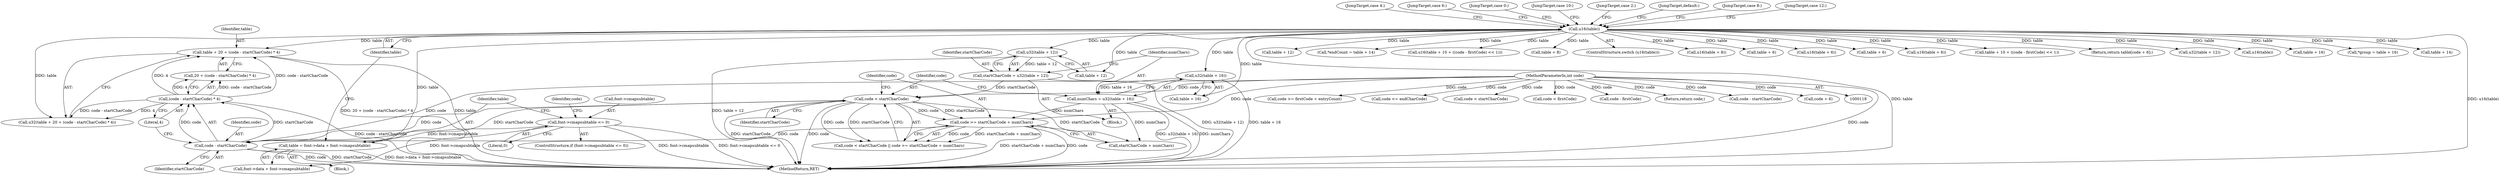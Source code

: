 digraph "0_ghostscript_961b10cdd71403072fb99401a45f3bef6ce53626@pointer" {
"1000374" [label="(Call,table + 20 + (code - startCharCode) * 4)"];
"1000141" [label="(Call,u16(table))"];
"1000131" [label="(Call,table = font->data + font->cmapsubtable)"];
"1000124" [label="(Call,font->cmapsubtable <= 0)"];
"1000378" [label="(Call,(code - startCharCode) * 4)"];
"1000379" [label="(Call,code - startCharCode)"];
"1000365" [label="(Call,code >= startCharCode + numChars)"];
"1000362" [label="(Call,code < startCharCode)"];
"1000120" [label="(MethodParameterIn,int code)"];
"1000347" [label="(Call,startCharCode = u32(table + 12))"];
"1000349" [label="(Call,u32(table + 12))"];
"1000354" [label="(Call,numChars = u32(table + 16))"];
"1000356" [label="(Call,u32(table + 16))"];
"1000151" [label="(JumpTarget,case 4:)"];
"1000389" [label="(Call,table + 12)"];
"1000326" [label="(Call,code >= firstCode + entryCount)"];
"1000141" [label="(Call,u16(table))"];
"1000142" [label="(Identifier,table)"];
"1000161" [label="(Call,*endCount = table + 14)"];
"1000350" [label="(Call,table + 12)"];
"1000365" [label="(Call,code >= startCharCode + numChars)"];
"1000305" [label="(JumpTarget,case 6:)"];
"1000379" [label="(Call,code - startCharCode)"];
"1000437" [label="(Call,code <= endCharCode)"];
"1000334" [label="(Call,u16(table + 10 + ((code - firstCode) << 1)))"];
"1000128" [label="(Literal,0)"];
"1000364" [label="(Identifier,startCharCode)"];
"1000318" [label="(Call,table + 8)"];
"1000375" [label="(Identifier,table)"];
"1000362" [label="(Call,code < startCharCode)"];
"1000345" [label="(Block,)"];
"1000367" [label="(Call,startCharCode + numChars)"];
"1000133" [label="(Call,font->data + font->cmapsubtable)"];
"1000878" [label="(MethodReturn,RET)"];
"1000121" [label="(Block,)"];
"1000140" [label="(ControlStructure,switch (u16(table)))"];
"1000144" [label="(JumpTarget,case 0:)"];
"1000131" [label="(Call,table = font->data + font->cmapsubtable)"];
"1000380" [label="(Identifier,code)"];
"1000120" [label="(MethodParameterIn,int code)"];
"1000431" [label="(Call,code < startCharCode)"];
"1000130" [label="(Identifier,code)"];
"1000374" [label="(Call,table + 20 + (code - startCharCode) * 4)"];
"1000378" [label="(Call,(code - startCharCode) * 4)"];
"1000323" [label="(Call,code < firstCode)"];
"1000340" [label="(Call,code - firstCode)"];
"1000317" [label="(Call,u16(table + 8))"];
"1000355" [label="(Identifier,numChars)"];
"1000382" [label="(Literal,4)"];
"1000311" [label="(Call,table + 6)"];
"1000363" [label="(Identifier,code)"];
"1000156" [label="(Call,u16(table + 6))"];
"1000157" [label="(Call,table + 6)"];
"1000125" [label="(Call,font->cmapsubtable)"];
"1000373" [label="(Call,u32(table + 20 + (code - startCharCode) * 4))"];
"1000310" [label="(Call,u16(table + 6))"];
"1000335" [label="(Call,table + 10 + ((code - firstCode) << 1))"];
"1000349" [label="(Call,u32(table + 12))"];
"1000344" [label="(JumpTarget,case 10:)"];
"1000347" [label="(Call,startCharCode = u32(table + 12))"];
"1000361" [label="(Call,code < startCharCode || code >= startCharCode + numChars)"];
"1000376" [label="(Call,20 + (code - startCharCode) * 4)"];
"1000451" [label="(JumpTarget,case 2:)"];
"1000145" [label="(Return,return table[code + 6];)"];
"1000388" [label="(Call,u32(table + 12))"];
"1000132" [label="(Identifier,table)"];
"1000453" [label="(JumpTarget,default:)"];
"1000357" [label="(Call,table + 16)"];
"1000456" [label="(Call,u16(table))"];
"1000123" [label="(ControlStructure,if (font->cmapsubtable <= 0))"];
"1000124" [label="(Call,font->cmapsubtable <= 0)"];
"1000348" [label="(Identifier,startCharCode)"];
"1000129" [label="(Return,return code;)"];
"1000443" [label="(Call,code - startCharCode)"];
"1000366" [label="(Identifier,code)"];
"1000452" [label="(JumpTarget,case 8:)"];
"1000395" [label="(Call,table + 16)"];
"1000393" [label="(Call,*group = table + 16)"];
"1000163" [label="(Call,table + 14)"];
"1000381" [label="(Identifier,startCharCode)"];
"1000354" [label="(Call,numChars = u32(table + 16))"];
"1000148" [label="(Call,code + 6)"];
"1000356" [label="(Call,u32(table + 16))"];
"1000383" [label="(JumpTarget,case 12:)"];
"1000374" -> "1000373"  [label="AST: "];
"1000374" -> "1000376"  [label="CFG: "];
"1000375" -> "1000374"  [label="AST: "];
"1000376" -> "1000374"  [label="AST: "];
"1000373" -> "1000374"  [label="CFG: "];
"1000374" -> "1000878"  [label="DDG: 20 + (code - startCharCode) * 4"];
"1000374" -> "1000878"  [label="DDG: table"];
"1000141" -> "1000374"  [label="DDG: table"];
"1000378" -> "1000374"  [label="DDG: code - startCharCode"];
"1000378" -> "1000374"  [label="DDG: 4"];
"1000141" -> "1000140"  [label="AST: "];
"1000141" -> "1000142"  [label="CFG: "];
"1000142" -> "1000141"  [label="AST: "];
"1000144" -> "1000141"  [label="CFG: "];
"1000151" -> "1000141"  [label="CFG: "];
"1000305" -> "1000141"  [label="CFG: "];
"1000344" -> "1000141"  [label="CFG: "];
"1000383" -> "1000141"  [label="CFG: "];
"1000451" -> "1000141"  [label="CFG: "];
"1000452" -> "1000141"  [label="CFG: "];
"1000453" -> "1000141"  [label="CFG: "];
"1000141" -> "1000878"  [label="DDG: table"];
"1000141" -> "1000878"  [label="DDG: u16(table)"];
"1000131" -> "1000141"  [label="DDG: table"];
"1000141" -> "1000145"  [label="DDG: table"];
"1000141" -> "1000156"  [label="DDG: table"];
"1000141" -> "1000157"  [label="DDG: table"];
"1000141" -> "1000161"  [label="DDG: table"];
"1000141" -> "1000163"  [label="DDG: table"];
"1000141" -> "1000310"  [label="DDG: table"];
"1000141" -> "1000311"  [label="DDG: table"];
"1000141" -> "1000317"  [label="DDG: table"];
"1000141" -> "1000318"  [label="DDG: table"];
"1000141" -> "1000334"  [label="DDG: table"];
"1000141" -> "1000335"  [label="DDG: table"];
"1000141" -> "1000349"  [label="DDG: table"];
"1000141" -> "1000350"  [label="DDG: table"];
"1000141" -> "1000356"  [label="DDG: table"];
"1000141" -> "1000357"  [label="DDG: table"];
"1000141" -> "1000373"  [label="DDG: table"];
"1000141" -> "1000388"  [label="DDG: table"];
"1000141" -> "1000389"  [label="DDG: table"];
"1000141" -> "1000393"  [label="DDG: table"];
"1000141" -> "1000395"  [label="DDG: table"];
"1000141" -> "1000456"  [label="DDG: table"];
"1000131" -> "1000121"  [label="AST: "];
"1000131" -> "1000133"  [label="CFG: "];
"1000132" -> "1000131"  [label="AST: "];
"1000133" -> "1000131"  [label="AST: "];
"1000142" -> "1000131"  [label="CFG: "];
"1000131" -> "1000878"  [label="DDG: font->data + font->cmapsubtable"];
"1000124" -> "1000131"  [label="DDG: font->cmapsubtable"];
"1000124" -> "1000123"  [label="AST: "];
"1000124" -> "1000128"  [label="CFG: "];
"1000125" -> "1000124"  [label="AST: "];
"1000128" -> "1000124"  [label="AST: "];
"1000130" -> "1000124"  [label="CFG: "];
"1000132" -> "1000124"  [label="CFG: "];
"1000124" -> "1000878"  [label="DDG: font->cmapsubtable"];
"1000124" -> "1000878"  [label="DDG: font->cmapsubtable <= 0"];
"1000124" -> "1000133"  [label="DDG: font->cmapsubtable"];
"1000378" -> "1000376"  [label="AST: "];
"1000378" -> "1000382"  [label="CFG: "];
"1000379" -> "1000378"  [label="AST: "];
"1000382" -> "1000378"  [label="AST: "];
"1000376" -> "1000378"  [label="CFG: "];
"1000378" -> "1000878"  [label="DDG: code - startCharCode"];
"1000378" -> "1000373"  [label="DDG: code - startCharCode"];
"1000378" -> "1000373"  [label="DDG: 4"];
"1000378" -> "1000376"  [label="DDG: code - startCharCode"];
"1000378" -> "1000376"  [label="DDG: 4"];
"1000379" -> "1000378"  [label="DDG: code"];
"1000379" -> "1000378"  [label="DDG: startCharCode"];
"1000379" -> "1000381"  [label="CFG: "];
"1000380" -> "1000379"  [label="AST: "];
"1000381" -> "1000379"  [label="AST: "];
"1000382" -> "1000379"  [label="CFG: "];
"1000379" -> "1000878"  [label="DDG: code"];
"1000379" -> "1000878"  [label="DDG: startCharCode"];
"1000365" -> "1000379"  [label="DDG: code"];
"1000362" -> "1000379"  [label="DDG: code"];
"1000362" -> "1000379"  [label="DDG: startCharCode"];
"1000120" -> "1000379"  [label="DDG: code"];
"1000365" -> "1000361"  [label="AST: "];
"1000365" -> "1000367"  [label="CFG: "];
"1000366" -> "1000365"  [label="AST: "];
"1000367" -> "1000365"  [label="AST: "];
"1000361" -> "1000365"  [label="CFG: "];
"1000365" -> "1000878"  [label="DDG: startCharCode + numChars"];
"1000365" -> "1000878"  [label="DDG: code"];
"1000365" -> "1000361"  [label="DDG: code"];
"1000365" -> "1000361"  [label="DDG: startCharCode + numChars"];
"1000362" -> "1000365"  [label="DDG: code"];
"1000362" -> "1000365"  [label="DDG: startCharCode"];
"1000120" -> "1000365"  [label="DDG: code"];
"1000354" -> "1000365"  [label="DDG: numChars"];
"1000362" -> "1000361"  [label="AST: "];
"1000362" -> "1000364"  [label="CFG: "];
"1000363" -> "1000362"  [label="AST: "];
"1000364" -> "1000362"  [label="AST: "];
"1000366" -> "1000362"  [label="CFG: "];
"1000361" -> "1000362"  [label="CFG: "];
"1000362" -> "1000878"  [label="DDG: startCharCode"];
"1000362" -> "1000878"  [label="DDG: code"];
"1000362" -> "1000361"  [label="DDG: code"];
"1000362" -> "1000361"  [label="DDG: startCharCode"];
"1000120" -> "1000362"  [label="DDG: code"];
"1000347" -> "1000362"  [label="DDG: startCharCode"];
"1000362" -> "1000367"  [label="DDG: startCharCode"];
"1000120" -> "1000118"  [label="AST: "];
"1000120" -> "1000878"  [label="DDG: code"];
"1000120" -> "1000129"  [label="DDG: code"];
"1000120" -> "1000148"  [label="DDG: code"];
"1000120" -> "1000323"  [label="DDG: code"];
"1000120" -> "1000326"  [label="DDG: code"];
"1000120" -> "1000340"  [label="DDG: code"];
"1000120" -> "1000431"  [label="DDG: code"];
"1000120" -> "1000437"  [label="DDG: code"];
"1000120" -> "1000443"  [label="DDG: code"];
"1000347" -> "1000345"  [label="AST: "];
"1000347" -> "1000349"  [label="CFG: "];
"1000348" -> "1000347"  [label="AST: "];
"1000349" -> "1000347"  [label="AST: "];
"1000355" -> "1000347"  [label="CFG: "];
"1000347" -> "1000878"  [label="DDG: u32(table + 12)"];
"1000349" -> "1000347"  [label="DDG: table + 12"];
"1000349" -> "1000350"  [label="CFG: "];
"1000350" -> "1000349"  [label="AST: "];
"1000349" -> "1000878"  [label="DDG: table + 12"];
"1000354" -> "1000345"  [label="AST: "];
"1000354" -> "1000356"  [label="CFG: "];
"1000355" -> "1000354"  [label="AST: "];
"1000356" -> "1000354"  [label="AST: "];
"1000363" -> "1000354"  [label="CFG: "];
"1000354" -> "1000878"  [label="DDG: u32(table + 16)"];
"1000354" -> "1000878"  [label="DDG: numChars"];
"1000356" -> "1000354"  [label="DDG: table + 16"];
"1000354" -> "1000367"  [label="DDG: numChars"];
"1000356" -> "1000357"  [label="CFG: "];
"1000357" -> "1000356"  [label="AST: "];
"1000356" -> "1000878"  [label="DDG: table + 16"];
}
